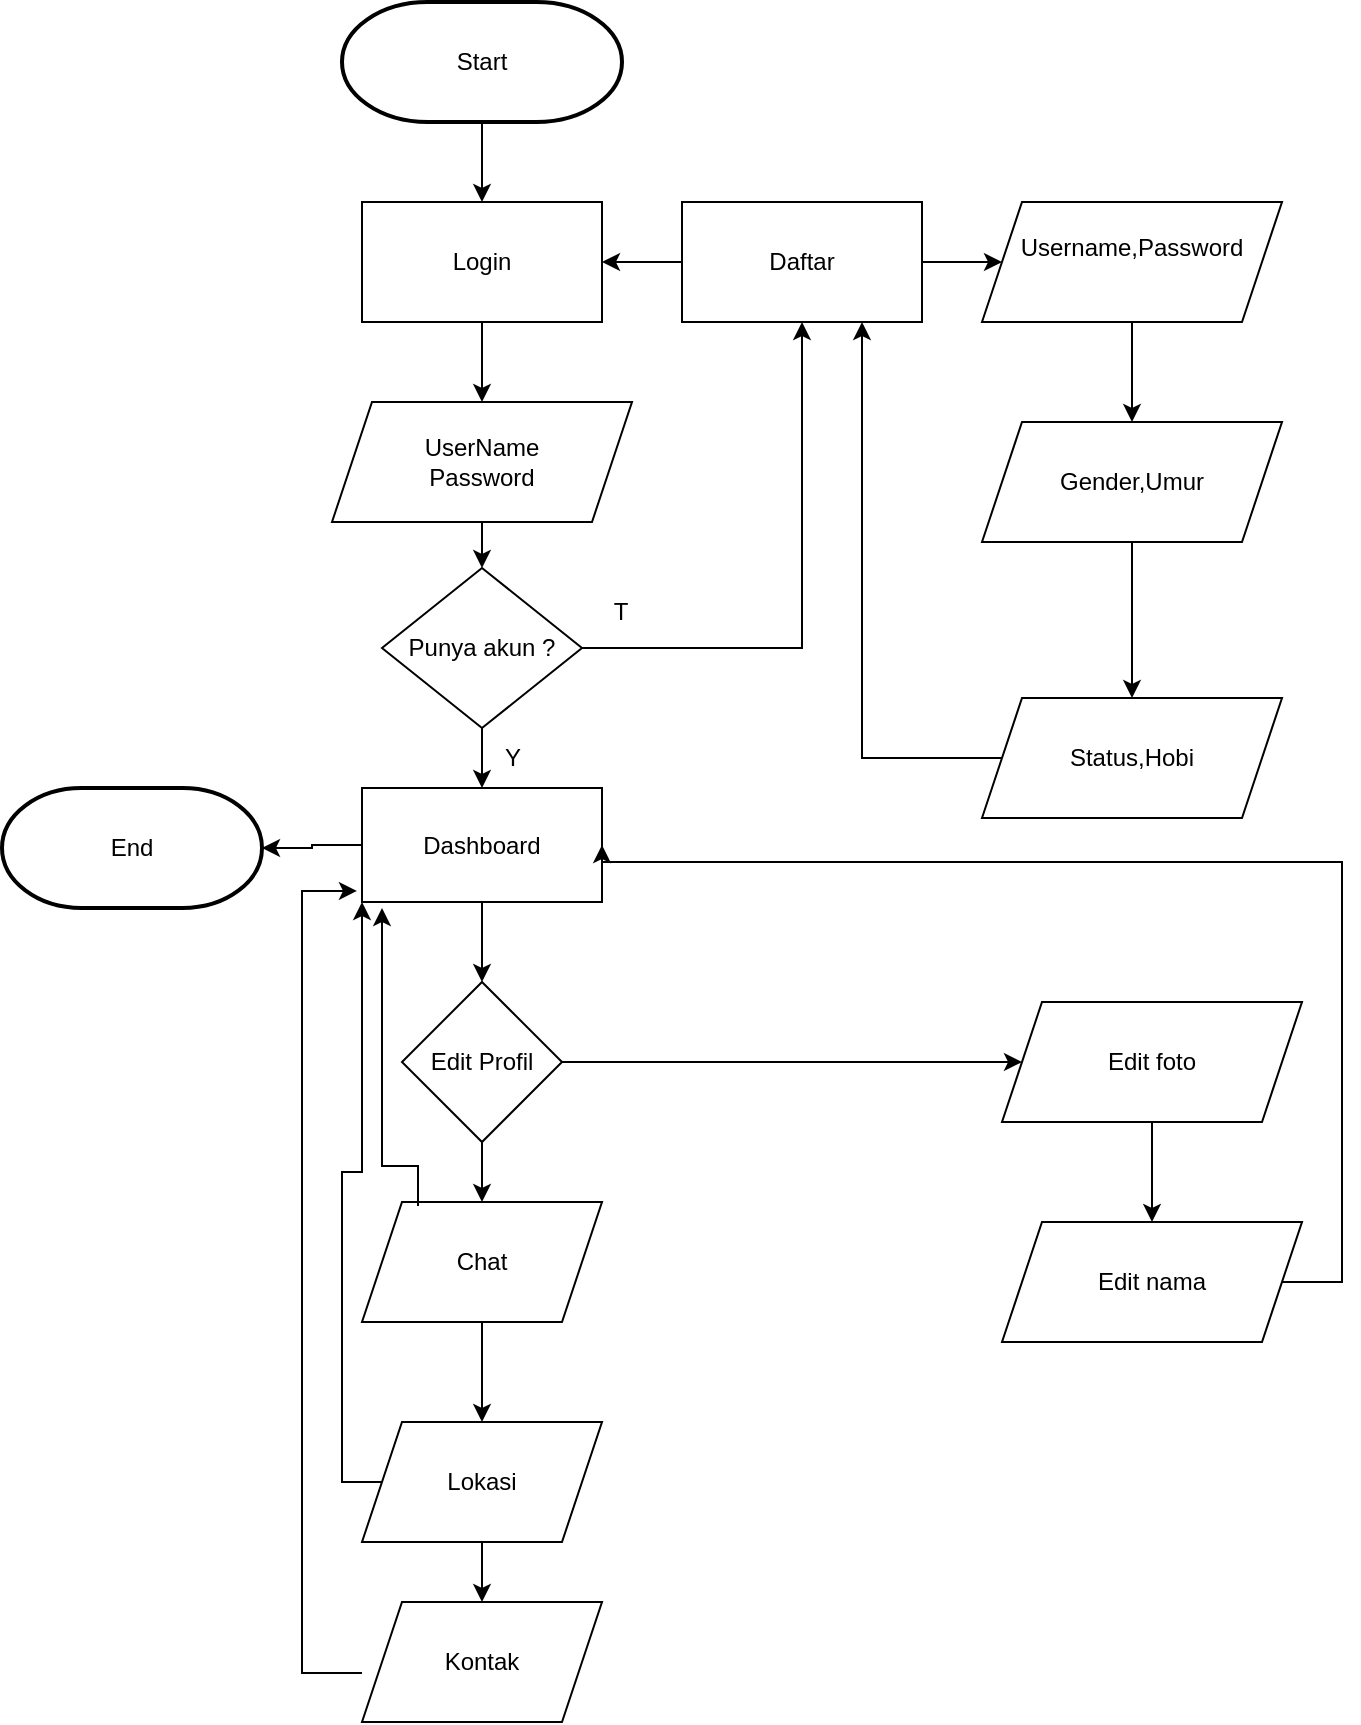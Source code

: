 <mxfile version="24.7.12">
  <diagram name="Halaman-1" id="B84_PvlvGt6cLN_m2sO-">
    <mxGraphModel dx="955" dy="475" grid="1" gridSize="10" guides="1" tooltips="1" connect="1" arrows="1" fold="1" page="1" pageScale="1" pageWidth="827" pageHeight="1169" math="0" shadow="0">
      <root>
        <mxCell id="0" />
        <mxCell id="1" parent="0" />
        <mxCell id="7r2q6dIMwV9TooVTbpRp-3" value="Login" style="rounded=0;whiteSpace=wrap;html=1;" vertex="1" parent="1">
          <mxGeometry x="300" y="140" width="120" height="60" as="geometry" />
        </mxCell>
        <mxCell id="7r2q6dIMwV9TooVTbpRp-4" value="Start" style="strokeWidth=2;html=1;shape=mxgraph.flowchart.terminator;whiteSpace=wrap;" vertex="1" parent="1">
          <mxGeometry x="290" y="40" width="140" height="60" as="geometry" />
        </mxCell>
        <mxCell id="7r2q6dIMwV9TooVTbpRp-5" value="" style="endArrow=classic;html=1;rounded=0;" edge="1" parent="1">
          <mxGeometry width="50" height="50" relative="1" as="geometry">
            <mxPoint x="360" y="100" as="sourcePoint" />
            <mxPoint x="360" y="140" as="targetPoint" />
          </mxGeometry>
        </mxCell>
        <mxCell id="7r2q6dIMwV9TooVTbpRp-7" value="" style="endArrow=classic;html=1;rounded=0;exitX=0.5;exitY=1;exitDx=0;exitDy=0;" edge="1" parent="1" source="7r2q6dIMwV9TooVTbpRp-3" target="7r2q6dIMwV9TooVTbpRp-8">
          <mxGeometry width="50" height="50" relative="1" as="geometry">
            <mxPoint x="390" y="300" as="sourcePoint" />
            <mxPoint x="360" y="230" as="targetPoint" />
          </mxGeometry>
        </mxCell>
        <mxCell id="7r2q6dIMwV9TooVTbpRp-10" value="" style="edgeStyle=orthogonalEdgeStyle;rounded=0;orthogonalLoop=1;jettySize=auto;html=1;" edge="1" parent="1" source="7r2q6dIMwV9TooVTbpRp-8" target="7r2q6dIMwV9TooVTbpRp-9">
          <mxGeometry relative="1" as="geometry" />
        </mxCell>
        <mxCell id="7r2q6dIMwV9TooVTbpRp-8" value="&lt;div&gt;UserName &lt;br&gt;&lt;/div&gt;&lt;div&gt;Password&lt;br&gt;&lt;/div&gt;" style="shape=parallelogram;perimeter=parallelogramPerimeter;whiteSpace=wrap;html=1;fixedSize=1;" vertex="1" parent="1">
          <mxGeometry x="285" y="240" width="150" height="60" as="geometry" />
        </mxCell>
        <mxCell id="7r2q6dIMwV9TooVTbpRp-14" value="" style="edgeStyle=orthogonalEdgeStyle;rounded=0;orthogonalLoop=1;jettySize=auto;html=1;" edge="1" parent="1" source="7r2q6dIMwV9TooVTbpRp-9" target="7r2q6dIMwV9TooVTbpRp-13">
          <mxGeometry relative="1" as="geometry" />
        </mxCell>
        <mxCell id="7r2q6dIMwV9TooVTbpRp-16" value="" style="edgeStyle=orthogonalEdgeStyle;rounded=0;orthogonalLoop=1;jettySize=auto;html=1;" edge="1" parent="1" source="7r2q6dIMwV9TooVTbpRp-9" target="7r2q6dIMwV9TooVTbpRp-15">
          <mxGeometry relative="1" as="geometry" />
        </mxCell>
        <mxCell id="7r2q6dIMwV9TooVTbpRp-9" value="Punya akun ?" style="rhombus;whiteSpace=wrap;html=1;" vertex="1" parent="1">
          <mxGeometry x="310" y="323" width="100" height="80" as="geometry" />
        </mxCell>
        <mxCell id="7r2q6dIMwV9TooVTbpRp-17" style="edgeStyle=orthogonalEdgeStyle;rounded=0;orthogonalLoop=1;jettySize=auto;html=1;entryX=1;entryY=0.5;entryDx=0;entryDy=0;" edge="1" parent="1" source="7r2q6dIMwV9TooVTbpRp-13" target="7r2q6dIMwV9TooVTbpRp-3">
          <mxGeometry relative="1" as="geometry" />
        </mxCell>
        <mxCell id="7r2q6dIMwV9TooVTbpRp-21" value="" style="edgeStyle=orthogonalEdgeStyle;rounded=0;orthogonalLoop=1;jettySize=auto;html=1;" edge="1" parent="1" source="7r2q6dIMwV9TooVTbpRp-13" target="7r2q6dIMwV9TooVTbpRp-20">
          <mxGeometry relative="1" as="geometry" />
        </mxCell>
        <mxCell id="7r2q6dIMwV9TooVTbpRp-13" value="Daftar" style="whiteSpace=wrap;html=1;" vertex="1" parent="1">
          <mxGeometry x="460" y="140" width="120" height="60" as="geometry" />
        </mxCell>
        <mxCell id="7r2q6dIMwV9TooVTbpRp-53" style="edgeStyle=orthogonalEdgeStyle;rounded=0;orthogonalLoop=1;jettySize=auto;html=1;" edge="1" parent="1" source="7r2q6dIMwV9TooVTbpRp-15" target="7r2q6dIMwV9TooVTbpRp-51">
          <mxGeometry relative="1" as="geometry" />
        </mxCell>
        <mxCell id="7r2q6dIMwV9TooVTbpRp-65" style="edgeStyle=orthogonalEdgeStyle;rounded=0;orthogonalLoop=1;jettySize=auto;html=1;entryX=0.5;entryY=0;entryDx=0;entryDy=0;" edge="1" parent="1" source="7r2q6dIMwV9TooVTbpRp-15" target="7r2q6dIMwV9TooVTbpRp-39">
          <mxGeometry relative="1" as="geometry" />
        </mxCell>
        <mxCell id="7r2q6dIMwV9TooVTbpRp-15" value="Dashboard" style="whiteSpace=wrap;html=1;" vertex="1" parent="1">
          <mxGeometry x="300" y="433" width="120" height="57" as="geometry" />
        </mxCell>
        <mxCell id="7r2q6dIMwV9TooVTbpRp-18" value="Y" style="text;html=1;align=center;verticalAlign=middle;resizable=0;points=[];autosize=1;strokeColor=none;fillColor=none;" vertex="1" parent="1">
          <mxGeometry x="360" y="403" width="30" height="30" as="geometry" />
        </mxCell>
        <mxCell id="7r2q6dIMwV9TooVTbpRp-19" value="T" style="text;html=1;align=center;verticalAlign=middle;resizable=0;points=[];autosize=1;strokeColor=none;fillColor=none;" vertex="1" parent="1">
          <mxGeometry x="414" y="330" width="30" height="30" as="geometry" />
        </mxCell>
        <mxCell id="7r2q6dIMwV9TooVTbpRp-23" value="" style="edgeStyle=orthogonalEdgeStyle;rounded=0;orthogonalLoop=1;jettySize=auto;html=1;" edge="1" parent="1" source="7r2q6dIMwV9TooVTbpRp-20" target="7r2q6dIMwV9TooVTbpRp-22">
          <mxGeometry relative="1" as="geometry" />
        </mxCell>
        <mxCell id="7r2q6dIMwV9TooVTbpRp-20" value="&lt;div&gt;Username,Password&lt;/div&gt;&lt;div&gt;&lt;br&gt;&lt;/div&gt;" style="shape=parallelogram;perimeter=parallelogramPerimeter;whiteSpace=wrap;html=1;fixedSize=1;" vertex="1" parent="1">
          <mxGeometry x="610" y="140" width="150" height="60" as="geometry" />
        </mxCell>
        <mxCell id="7r2q6dIMwV9TooVTbpRp-25" value="" style="edgeStyle=orthogonalEdgeStyle;rounded=0;orthogonalLoop=1;jettySize=auto;html=1;" edge="1" parent="1" source="7r2q6dIMwV9TooVTbpRp-22" target="7r2q6dIMwV9TooVTbpRp-24">
          <mxGeometry relative="1" as="geometry" />
        </mxCell>
        <mxCell id="7r2q6dIMwV9TooVTbpRp-22" value="Gender,Umur" style="shape=parallelogram;perimeter=parallelogramPerimeter;whiteSpace=wrap;html=1;fixedSize=1;" vertex="1" parent="1">
          <mxGeometry x="610" y="250" width="150" height="60" as="geometry" />
        </mxCell>
        <mxCell id="7r2q6dIMwV9TooVTbpRp-60" style="edgeStyle=orthogonalEdgeStyle;rounded=0;orthogonalLoop=1;jettySize=auto;html=1;entryX=0.75;entryY=1;entryDx=0;entryDy=0;" edge="1" parent="1" source="7r2q6dIMwV9TooVTbpRp-24" target="7r2q6dIMwV9TooVTbpRp-13">
          <mxGeometry relative="1" as="geometry" />
        </mxCell>
        <mxCell id="7r2q6dIMwV9TooVTbpRp-24" value="Status,Hobi" style="shape=parallelogram;perimeter=parallelogramPerimeter;whiteSpace=wrap;html=1;fixedSize=1;" vertex="1" parent="1">
          <mxGeometry x="610" y="388" width="150" height="60" as="geometry" />
        </mxCell>
        <mxCell id="7r2q6dIMwV9TooVTbpRp-32" value="" style="edgeStyle=orthogonalEdgeStyle;rounded=0;orthogonalLoop=1;jettySize=auto;html=1;" edge="1" parent="1" source="7r2q6dIMwV9TooVTbpRp-30" target="7r2q6dIMwV9TooVTbpRp-31">
          <mxGeometry relative="1" as="geometry" />
        </mxCell>
        <mxCell id="7r2q6dIMwV9TooVTbpRp-30" value="Chat" style="shape=parallelogram;perimeter=parallelogramPerimeter;whiteSpace=wrap;html=1;fixedSize=1;" vertex="1" parent="1">
          <mxGeometry x="300" y="640" width="120" height="60" as="geometry" />
        </mxCell>
        <mxCell id="7r2q6dIMwV9TooVTbpRp-38" value="" style="edgeStyle=orthogonalEdgeStyle;rounded=0;orthogonalLoop=1;jettySize=auto;html=1;" edge="1" parent="1" source="7r2q6dIMwV9TooVTbpRp-31" target="7r2q6dIMwV9TooVTbpRp-37">
          <mxGeometry relative="1" as="geometry" />
        </mxCell>
        <mxCell id="7r2q6dIMwV9TooVTbpRp-57" style="edgeStyle=orthogonalEdgeStyle;rounded=0;orthogonalLoop=1;jettySize=auto;html=1;entryX=0;entryY=1;entryDx=0;entryDy=0;" edge="1" parent="1" source="7r2q6dIMwV9TooVTbpRp-31" target="7r2q6dIMwV9TooVTbpRp-15">
          <mxGeometry relative="1" as="geometry">
            <Array as="points">
              <mxPoint x="290" y="780" />
              <mxPoint x="290" y="625" />
              <mxPoint x="300" y="625" />
            </Array>
          </mxGeometry>
        </mxCell>
        <mxCell id="7r2q6dIMwV9TooVTbpRp-31" value="Lokasi " style="shape=parallelogram;perimeter=parallelogramPerimeter;whiteSpace=wrap;html=1;fixedSize=1;" vertex="1" parent="1">
          <mxGeometry x="300" y="750" width="120" height="60" as="geometry" />
        </mxCell>
        <mxCell id="7r2q6dIMwV9TooVTbpRp-56" style="edgeStyle=orthogonalEdgeStyle;rounded=0;orthogonalLoop=1;jettySize=auto;html=1;entryX=-0.021;entryY=0.866;entryDx=0;entryDy=0;entryPerimeter=0;" edge="1" parent="1">
          <mxGeometry relative="1" as="geometry">
            <mxPoint x="300" y="875.52" as="sourcePoint" />
            <mxPoint x="297.48" y="484.48" as="targetPoint" />
            <Array as="points">
              <mxPoint x="270" y="876" />
              <mxPoint x="270" y="485" />
            </Array>
          </mxGeometry>
        </mxCell>
        <mxCell id="7r2q6dIMwV9TooVTbpRp-37" value="Kontak" style="shape=parallelogram;perimeter=parallelogramPerimeter;whiteSpace=wrap;html=1;fixedSize=1;" vertex="1" parent="1">
          <mxGeometry x="300" y="840" width="120" height="60" as="geometry" />
        </mxCell>
        <mxCell id="7r2q6dIMwV9TooVTbpRp-41" style="edgeStyle=orthogonalEdgeStyle;rounded=0;orthogonalLoop=1;jettySize=auto;html=1;" edge="1" parent="1" source="7r2q6dIMwV9TooVTbpRp-39" target="7r2q6dIMwV9TooVTbpRp-30">
          <mxGeometry relative="1" as="geometry" />
        </mxCell>
        <mxCell id="7r2q6dIMwV9TooVTbpRp-45" style="edgeStyle=orthogonalEdgeStyle;rounded=0;orthogonalLoop=1;jettySize=auto;html=1;" edge="1" parent="1" source="7r2q6dIMwV9TooVTbpRp-39" target="7r2q6dIMwV9TooVTbpRp-43">
          <mxGeometry relative="1" as="geometry" />
        </mxCell>
        <mxCell id="7r2q6dIMwV9TooVTbpRp-39" value="Edit Profil" style="rhombus;whiteSpace=wrap;html=1;" vertex="1" parent="1">
          <mxGeometry x="320" y="530" width="80" height="80" as="geometry" />
        </mxCell>
        <mxCell id="7r2q6dIMwV9TooVTbpRp-47" value="" style="edgeStyle=orthogonalEdgeStyle;rounded=0;orthogonalLoop=1;jettySize=auto;html=1;" edge="1" parent="1" source="7r2q6dIMwV9TooVTbpRp-43" target="7r2q6dIMwV9TooVTbpRp-46">
          <mxGeometry relative="1" as="geometry" />
        </mxCell>
        <mxCell id="7r2q6dIMwV9TooVTbpRp-43" value="Edit foto" style="shape=parallelogram;perimeter=parallelogramPerimeter;whiteSpace=wrap;html=1;fixedSize=1;" vertex="1" parent="1">
          <mxGeometry x="620" y="540" width="150" height="60" as="geometry" />
        </mxCell>
        <mxCell id="7r2q6dIMwV9TooVTbpRp-50" style="edgeStyle=orthogonalEdgeStyle;rounded=0;orthogonalLoop=1;jettySize=auto;html=1;entryX=1;entryY=0.5;entryDx=0;entryDy=0;" edge="1" parent="1" source="7r2q6dIMwV9TooVTbpRp-46" target="7r2q6dIMwV9TooVTbpRp-15">
          <mxGeometry relative="1" as="geometry">
            <Array as="points">
              <mxPoint x="790" y="680" />
              <mxPoint x="790" y="470" />
            </Array>
          </mxGeometry>
        </mxCell>
        <mxCell id="7r2q6dIMwV9TooVTbpRp-46" value="Edit nama" style="shape=parallelogram;perimeter=parallelogramPerimeter;whiteSpace=wrap;html=1;fixedSize=1;" vertex="1" parent="1">
          <mxGeometry x="620" y="650" width="150" height="60" as="geometry" />
        </mxCell>
        <mxCell id="7r2q6dIMwV9TooVTbpRp-51" value="End" style="strokeWidth=2;html=1;shape=mxgraph.flowchart.terminator;whiteSpace=wrap;" vertex="1" parent="1">
          <mxGeometry x="120" y="433" width="130" height="60" as="geometry" />
        </mxCell>
        <mxCell id="7r2q6dIMwV9TooVTbpRp-59" style="edgeStyle=orthogonalEdgeStyle;rounded=0;orthogonalLoop=1;jettySize=auto;html=1;entryX=0.1;entryY=0.967;entryDx=0;entryDy=0;entryPerimeter=0;" edge="1" parent="1">
          <mxGeometry relative="1" as="geometry">
            <mxPoint x="328" y="641.98" as="sourcePoint" />
            <mxPoint x="310" y="493" as="targetPoint" />
            <Array as="points">
              <mxPoint x="328" y="621.98" />
              <mxPoint x="310" y="621.98" />
            </Array>
          </mxGeometry>
        </mxCell>
      </root>
    </mxGraphModel>
  </diagram>
</mxfile>
